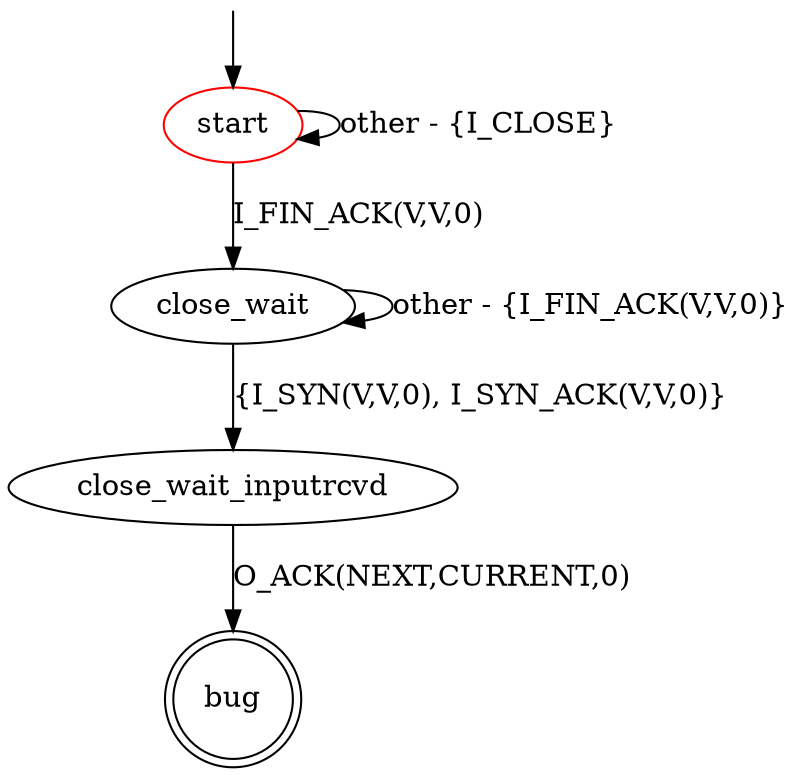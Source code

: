digraph G {
label=""
start [color="red"]
bug [shape="doublecircle"]

start -> start [label="other - {I_CLOSE}"]
start -> close_wait [label="I_FIN_ACK(V,V,0)"]
close_wait -> close_wait [label="other - {I_FIN_ACK(V,V,0)}"]
close_wait -> close_wait_inputrcvd [label="{I_SYN(V,V,0), I_SYN_ACK(V,V,0)}"]
close_wait_inputrcvd -> bug [label="O_ACK(NEXT,CURRENT,0)"]

__start0 [label="" shape="none" width="0" height="0"];
__start0 -> start;
}

